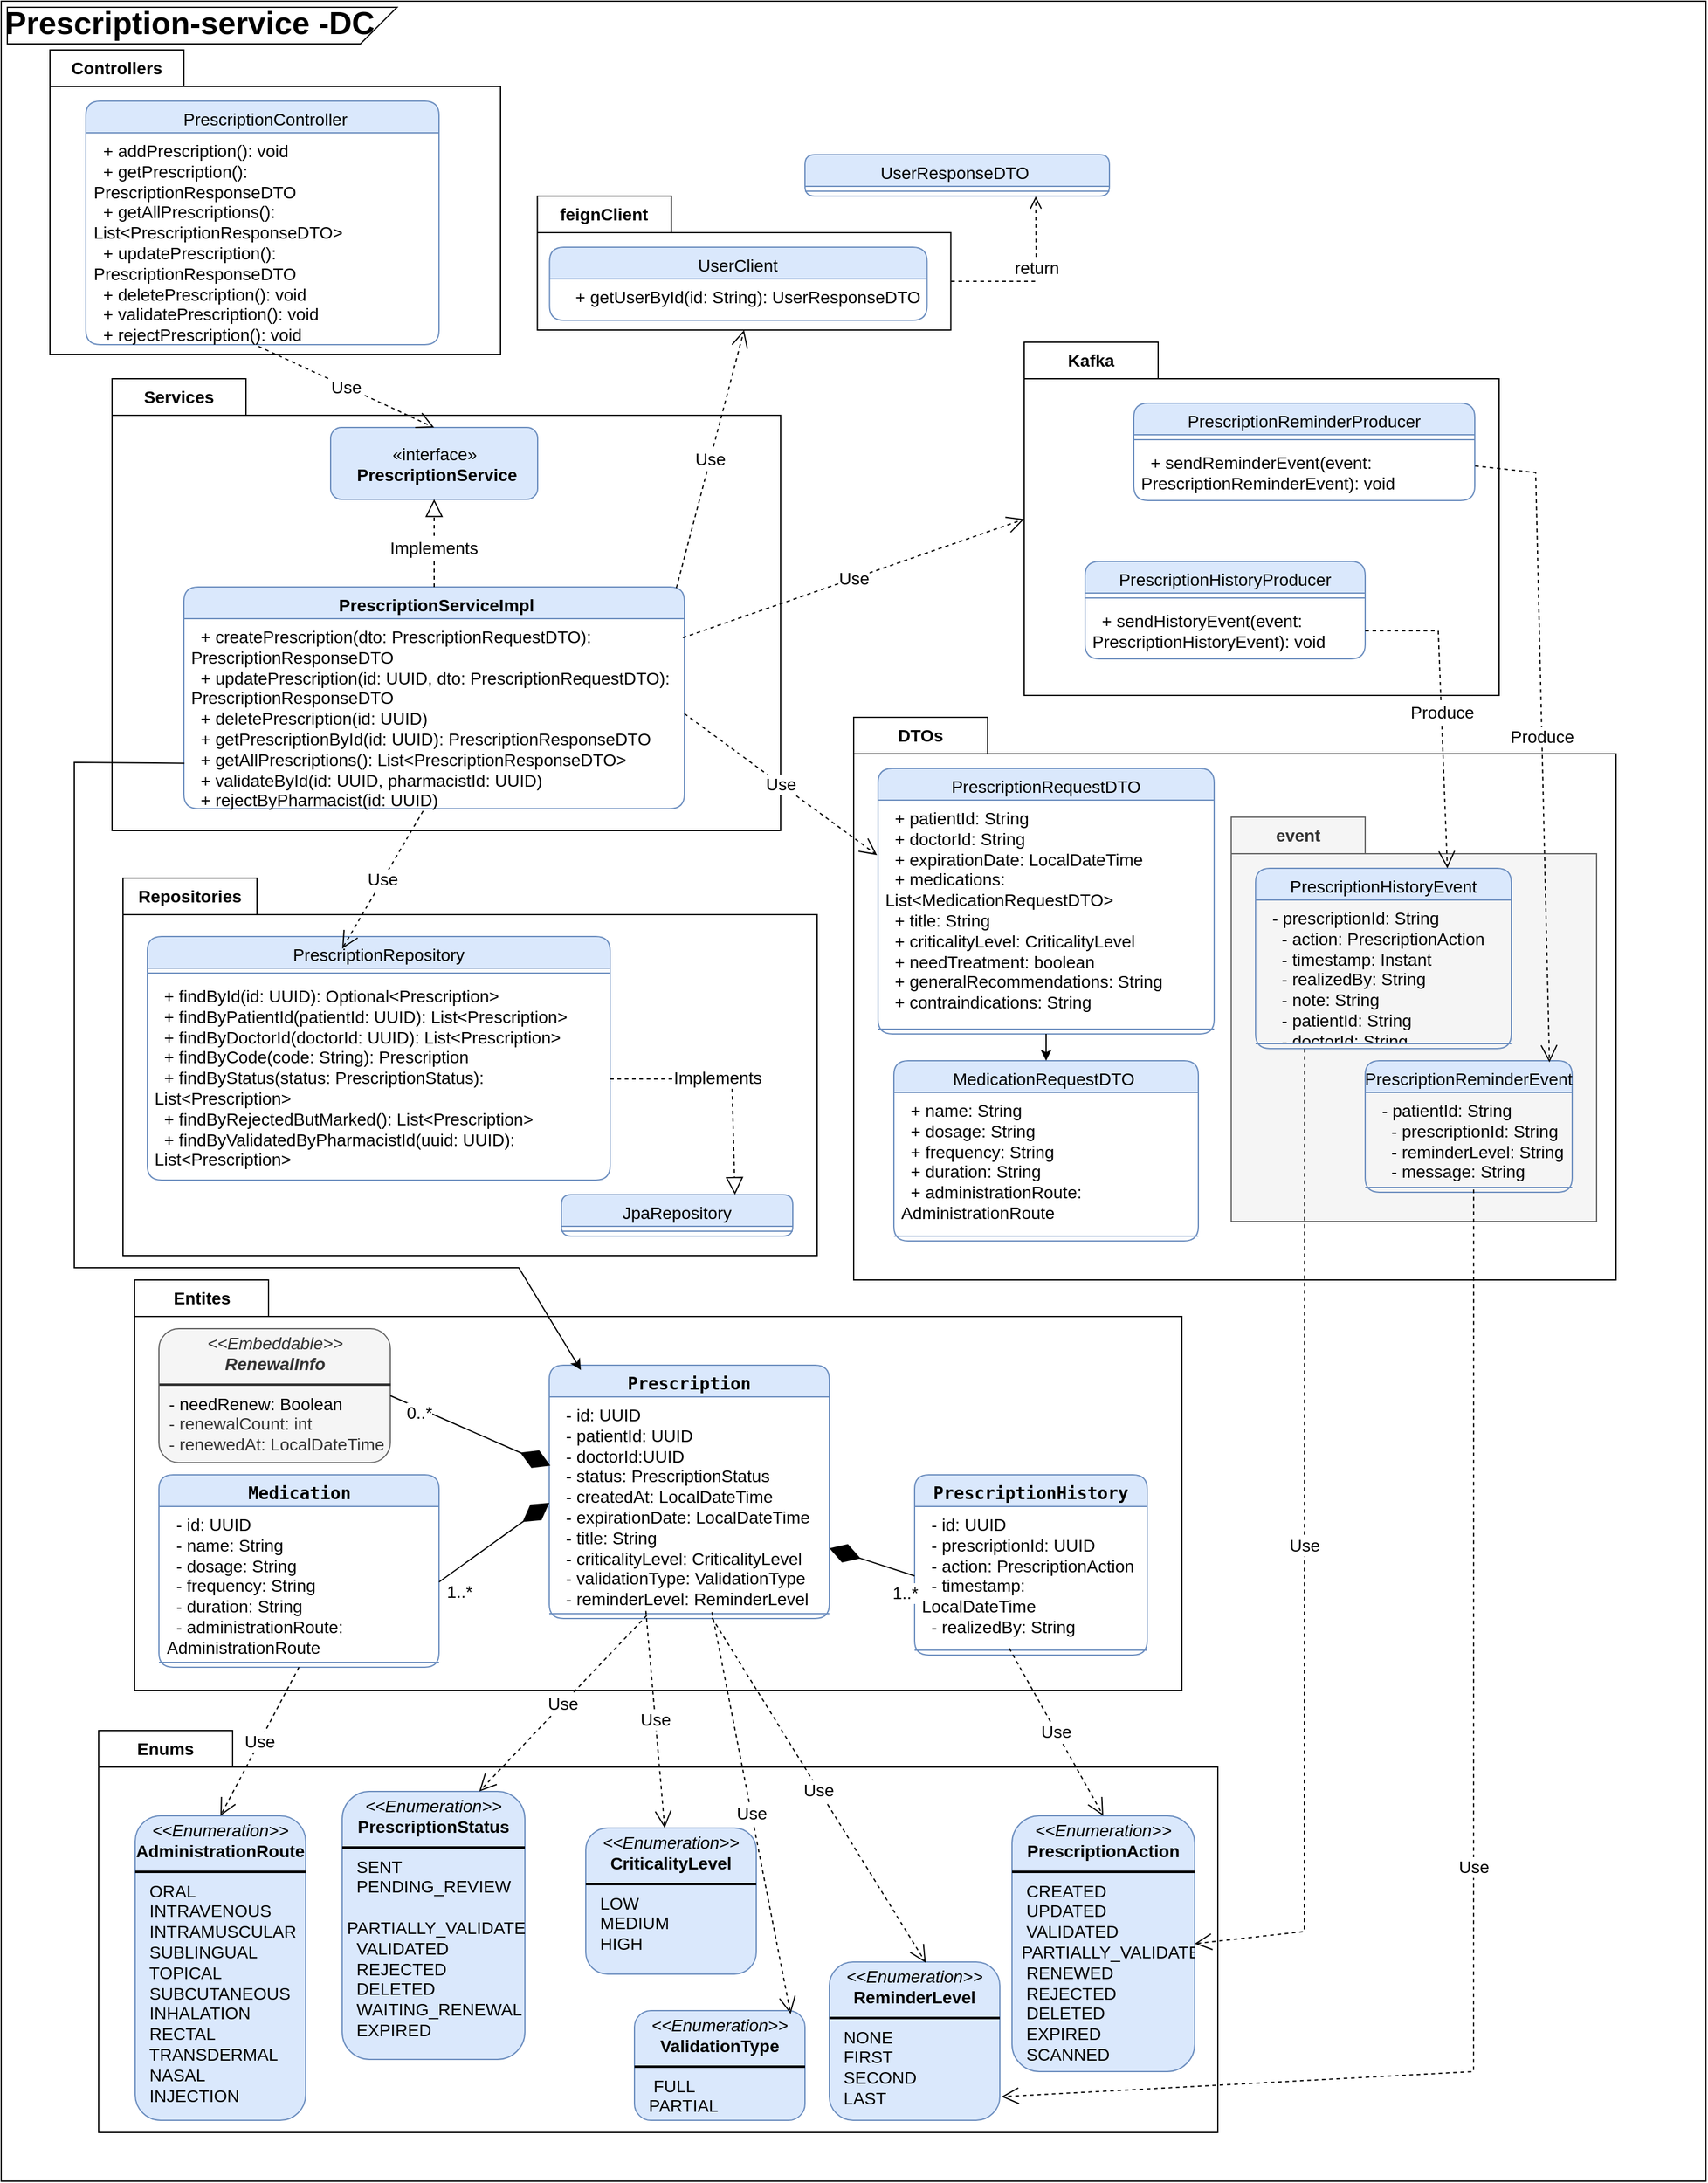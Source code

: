 <mxfile version="28.1.2">
  <diagram id="C5RBs43oDa-KdzZeNtuy" name="Page-1">
    <mxGraphModel dx="3581" dy="1546" grid="1" gridSize="10" guides="1" tooltips="1" connect="1" arrows="1" fold="1" page="1" pageScale="1" pageWidth="583" pageHeight="827" math="0" shadow="0">
      <root>
        <mxCell id="WIyWlLk6GJQsqaUBKTNV-0" />
        <mxCell id="WIyWlLk6GJQsqaUBKTNV-1" parent="WIyWlLk6GJQsqaUBKTNV-0" />
        <mxCell id="e1ZtIlfMLZKQdUnk1_Ro-0" value="" style="html=1;whiteSpace=wrap;fontSize=14;" vertex="1" parent="WIyWlLk6GJQsqaUBKTNV-1">
          <mxGeometry x="1570" y="1300" width="1399.75" height="1790" as="geometry" />
        </mxCell>
        <mxCell id="e1ZtIlfMLZKQdUnk1_Ro-1" value="Entites" style="shape=folder;fontStyle=1;tabWidth=110;tabHeight=30;tabPosition=left;html=1;boundedLbl=1;labelInHeader=1;container=1;collapsible=0;recursiveResize=0;whiteSpace=wrap;fontSize=14;" vertex="1" parent="WIyWlLk6GJQsqaUBKTNV-1">
          <mxGeometry x="1679.5" y="2350" width="860" height="337" as="geometry" />
        </mxCell>
        <mxCell id="e1ZtIlfMLZKQdUnk1_Ro-2" value="&lt;div style=&quot;text-align: left;&quot;&gt;&lt;span style=&quot;background-color: transparent;&quot;&gt;&lt;font face=&quot;monospace&quot;&gt;Prescription&lt;/font&gt;&lt;/span&gt;&lt;/div&gt;" style="swimlane;fontStyle=1;align=center;verticalAlign=top;childLayout=stackLayout;horizontal=1;startSize=26;horizontalStack=0;resizeParent=1;resizeParentMax=0;resizeLast=0;collapsible=1;marginBottom=0;whiteSpace=wrap;html=1;fillColor=#dae8fc;strokeColor=#6c8ebf;rounded=1;fontSize=14;" vertex="1" parent="e1ZtIlfMLZKQdUnk1_Ro-1">
          <mxGeometry x="340.5" y="70" width="230" height="208" as="geometry">
            <mxRectangle x="200" y="60" width="70" height="30" as="alternateBounds" />
          </mxGeometry>
        </mxCell>
        <mxCell id="e1ZtIlfMLZKQdUnk1_Ro-3" value="&lt;div&gt;&amp;nbsp; - id: UUID&lt;/div&gt;&lt;div&gt;&amp;nbsp; - patientId: UUID&lt;/div&gt;&lt;div&gt;&amp;nbsp; - doctorId:UUID&lt;/div&gt;&lt;div&gt;&amp;nbsp; - status: PrescriptionStatus&lt;/div&gt;&lt;div&gt;&amp;nbsp; - createdAt: LocalDateTime&lt;/div&gt;&lt;div&gt;&amp;nbsp; - expirationDate: LocalDateTime&lt;/div&gt;&lt;div&gt;&amp;nbsp; - title: String&lt;/div&gt;&lt;div&gt;&amp;nbsp; - criticalityLevel: CriticalityLevel&lt;/div&gt;&lt;div&gt;&amp;nbsp; - validationType: ValidationType&lt;/div&gt;&lt;div&gt;&amp;nbsp; - reminderLevel: ReminderLevel&lt;/div&gt;&lt;div&gt;&amp;nbsp;&lt;br&gt;&lt;/div&gt;" style="text;strokeColor=none;fillColor=none;align=left;verticalAlign=top;spacingLeft=4;spacingRight=4;overflow=hidden;rotatable=0;points=[[0,0.5],[1,0.5]];portConstraint=eastwest;whiteSpace=wrap;html=1;rounded=1;fontSize=14;" vertex="1" parent="e1ZtIlfMLZKQdUnk1_Ro-2">
          <mxGeometry y="26" width="230" height="174" as="geometry" />
        </mxCell>
        <mxCell id="e1ZtIlfMLZKQdUnk1_Ro-4" value="" style="line;strokeWidth=1;fillColor=none;align=left;verticalAlign=middle;spacingTop=-1;spacingLeft=3;spacingRight=3;rotatable=0;labelPosition=right;points=[];portConstraint=eastwest;strokeColor=inherit;rounded=1;fontSize=14;" vertex="1" parent="e1ZtIlfMLZKQdUnk1_Ro-2">
          <mxGeometry y="200" width="230" height="8" as="geometry" />
        </mxCell>
        <mxCell id="e1ZtIlfMLZKQdUnk1_Ro-5" value="&lt;div style=&quot;text-align: left;&quot;&gt;&lt;span style=&quot;background-color: transparent;&quot;&gt;&lt;font face=&quot;monospace&quot;&gt;Medication&lt;/font&gt;&lt;/span&gt;&lt;/div&gt;" style="swimlane;fontStyle=1;align=center;verticalAlign=top;childLayout=stackLayout;horizontal=1;startSize=26;horizontalStack=0;resizeParent=1;resizeParentMax=0;resizeLast=0;collapsible=1;marginBottom=0;whiteSpace=wrap;html=1;fillColor=#dae8fc;strokeColor=#6c8ebf;rounded=1;fontSize=14;" vertex="1" parent="e1ZtIlfMLZKQdUnk1_Ro-1">
          <mxGeometry x="20" y="160" width="230" height="158" as="geometry">
            <mxRectangle x="200" y="60" width="70" height="30" as="alternateBounds" />
          </mxGeometry>
        </mxCell>
        <mxCell id="e1ZtIlfMLZKQdUnk1_Ro-6" value="&lt;div&gt;&lt;div&gt;&amp;nbsp; - id: UUID&lt;/div&gt;&lt;div&gt;&amp;nbsp; - name: String&lt;/div&gt;&lt;div&gt;&amp;nbsp; - dosage: String&lt;/div&gt;&lt;div&gt;&amp;nbsp; - frequency: String&lt;/div&gt;&lt;div&gt;&amp;nbsp; - duration: String&lt;/div&gt;&lt;div&gt;&amp;nbsp; - administrationRoute: AdministrationRoute&lt;/div&gt;&lt;/div&gt;" style="text;strokeColor=none;fillColor=none;align=left;verticalAlign=top;spacingLeft=4;spacingRight=4;overflow=hidden;rotatable=0;points=[[0,0.5],[1,0.5]];portConstraint=eastwest;whiteSpace=wrap;html=1;rounded=1;fontSize=14;" vertex="1" parent="e1ZtIlfMLZKQdUnk1_Ro-5">
          <mxGeometry y="26" width="230" height="124" as="geometry" />
        </mxCell>
        <mxCell id="e1ZtIlfMLZKQdUnk1_Ro-7" value="" style="line;strokeWidth=1;fillColor=none;align=left;verticalAlign=middle;spacingTop=-1;spacingLeft=3;spacingRight=3;rotatable=0;labelPosition=right;points=[];portConstraint=eastwest;strokeColor=inherit;rounded=1;fontSize=14;" vertex="1" parent="e1ZtIlfMLZKQdUnk1_Ro-5">
          <mxGeometry y="150" width="230" height="8" as="geometry" />
        </mxCell>
        <mxCell id="e1ZtIlfMLZKQdUnk1_Ro-131" value="&lt;p style=&quot;margin:0px;margin-top:4px;text-align:center;&quot;&gt;&lt;i&gt;&amp;lt;&amp;lt;Embeddable&amp;gt;&amp;gt;&lt;/i&gt;&lt;br&gt;&lt;i&gt;&lt;b&gt;RenewalInfo&lt;/b&gt;&lt;/i&gt;&lt;/p&gt;&lt;hr style=&quot;border-style:solid;&quot;&gt;&lt;div&gt;&amp;nbsp;&lt;span style=&quot;background-color: transparent; color: light-dark(rgb(0, 0, 0), rgb(255, 255, 255));&quot;&gt;&amp;nbsp;&lt;/span&gt;&lt;span style=&quot;background-color: transparent; color: light-dark(rgb(0, 0, 0), rgb(255, 255, 255));&quot;&gt;- needRenew: Boolean&lt;/span&gt;&lt;/div&gt;&lt;div&gt;&amp;nbsp; - renewalCount: int&lt;/div&gt;&lt;div&gt;&amp;nbsp; - renewedAt: LocalDateTime&lt;/div&gt;" style="verticalAlign=top;align=left;overflow=fill;html=1;whiteSpace=wrap;rounded=1;fillColor=#f5f5f5;fontColor=#333333;strokeColor=#666666;fontSize=14;" vertex="1" parent="e1ZtIlfMLZKQdUnk1_Ro-1">
          <mxGeometry x="20" y="40" width="190" height="110" as="geometry" />
        </mxCell>
        <mxCell id="e1ZtIlfMLZKQdUnk1_Ro-141" value="" style="endArrow=diamondThin;endFill=1;endSize=24;html=1;rounded=0;entryX=0;entryY=0.5;entryDx=0;entryDy=0;exitX=1;exitY=0.5;exitDx=0;exitDy=0;fontSize=14;" edge="1" parent="e1ZtIlfMLZKQdUnk1_Ro-1" source="e1ZtIlfMLZKQdUnk1_Ro-6" target="e1ZtIlfMLZKQdUnk1_Ro-3">
          <mxGeometry width="160" relative="1" as="geometry">
            <mxPoint x="500" y="95.25" as="sourcePoint" />
            <mxPoint x="660" y="95.25" as="targetPoint" />
          </mxGeometry>
        </mxCell>
        <mxCell id="e1ZtIlfMLZKQdUnk1_Ro-146" value="1..*" style="edgeLabel;html=1;align=center;verticalAlign=middle;resizable=0;points=[];fontSize=14;" vertex="1" connectable="0" parent="e1ZtIlfMLZKQdUnk1_Ro-141">
          <mxGeometry x="-0.658" y="-4" relative="1" as="geometry">
            <mxPoint x="-2" y="16" as="offset" />
          </mxGeometry>
        </mxCell>
        <mxCell id="e1ZtIlfMLZKQdUnk1_Ro-144" value="" style="endArrow=diamondThin;endFill=1;endSize=24;html=1;rounded=0;entryX=0.004;entryY=0.325;entryDx=0;entryDy=0;exitX=1;exitY=0.5;exitDx=0;exitDy=0;entryPerimeter=0;fontSize=14;" edge="1" parent="e1ZtIlfMLZKQdUnk1_Ro-1" source="e1ZtIlfMLZKQdUnk1_Ro-131" target="e1ZtIlfMLZKQdUnk1_Ro-3">
          <mxGeometry width="160" relative="1" as="geometry">
            <mxPoint x="345" y="227" as="sourcePoint" />
            <mxPoint x="260" y="189" as="targetPoint" />
          </mxGeometry>
        </mxCell>
        <mxCell id="e1ZtIlfMLZKQdUnk1_Ro-148" value="0..*" style="edgeLabel;html=1;align=center;verticalAlign=middle;resizable=0;points=[];fontSize=14;" vertex="1" connectable="0" parent="e1ZtIlfMLZKQdUnk1_Ro-144">
          <mxGeometry x="-0.634" y="-3" relative="1" as="geometry">
            <mxPoint as="offset" />
          </mxGeometry>
        </mxCell>
        <mxCell id="e1ZtIlfMLZKQdUnk1_Ro-110" value="&lt;div style=&quot;text-align: left;&quot;&gt;&lt;font face=&quot;monospace&quot;&gt;PrescriptionHistory&lt;/font&gt;&lt;/div&gt;" style="swimlane;fontStyle=1;align=center;verticalAlign=top;childLayout=stackLayout;horizontal=1;startSize=26;horizontalStack=0;resizeParent=1;resizeParentMax=0;resizeLast=0;collapsible=1;marginBottom=0;whiteSpace=wrap;html=1;fillColor=#dae8fc;strokeColor=#6c8ebf;rounded=1;fontSize=14;" vertex="1" parent="e1ZtIlfMLZKQdUnk1_Ro-1">
          <mxGeometry x="640.5" y="160" width="191" height="148" as="geometry">
            <mxRectangle x="200" y="60" width="70" height="30" as="alternateBounds" />
          </mxGeometry>
        </mxCell>
        <mxCell id="e1ZtIlfMLZKQdUnk1_Ro-111" value="&lt;div&gt;&amp;nbsp; - id: UUID&lt;/div&gt;&lt;div&gt;&amp;nbsp; - prescriptionId: UUID&lt;/div&gt;&lt;div&gt;&amp;nbsp; - action: PrescriptionAction&lt;/div&gt;&lt;div&gt;&amp;nbsp; - timestamp: LocalDateTime&lt;/div&gt;&lt;div&gt;&amp;nbsp; - realizedBy: String&lt;/div&gt;" style="text;strokeColor=none;fillColor=none;align=left;verticalAlign=top;spacingLeft=4;spacingRight=4;overflow=hidden;rotatable=0;points=[[0,0.5],[1,0.5]];portConstraint=eastwest;whiteSpace=wrap;html=1;rounded=1;fontSize=14;" vertex="1" parent="e1ZtIlfMLZKQdUnk1_Ro-110">
          <mxGeometry y="26" width="191" height="114" as="geometry" />
        </mxCell>
        <mxCell id="e1ZtIlfMLZKQdUnk1_Ro-112" value="" style="line;strokeWidth=1;fillColor=none;align=left;verticalAlign=middle;spacingTop=-1;spacingLeft=3;spacingRight=3;rotatable=0;labelPosition=right;points=[];portConstraint=eastwest;strokeColor=inherit;rounded=1;fontSize=14;" vertex="1" parent="e1ZtIlfMLZKQdUnk1_Ro-110">
          <mxGeometry y="140" width="191" height="8" as="geometry" />
        </mxCell>
        <mxCell id="e1ZtIlfMLZKQdUnk1_Ro-143" value="" style="endArrow=diamondThin;endFill=1;endSize=24;html=1;rounded=0;exitX=0;exitY=0.5;exitDx=0;exitDy=0;fontSize=14;" edge="1" parent="e1ZtIlfMLZKQdUnk1_Ro-1" source="e1ZtIlfMLZKQdUnk1_Ro-111" target="e1ZtIlfMLZKQdUnk1_Ro-3">
          <mxGeometry width="160" relative="1" as="geometry">
            <mxPoint x="645" y="227" as="sourcePoint" />
            <mxPoint x="560" y="189" as="targetPoint" />
          </mxGeometry>
        </mxCell>
        <mxCell id="e1ZtIlfMLZKQdUnk1_Ro-147" value="1..*" style="edgeLabel;html=1;align=center;verticalAlign=middle;resizable=0;points=[];fontSize=14;" vertex="1" connectable="0" parent="e1ZtIlfMLZKQdUnk1_Ro-143">
          <mxGeometry x="-0.757" relative="1" as="geometry">
            <mxPoint y="17" as="offset" />
          </mxGeometry>
        </mxCell>
        <mxCell id="e1ZtIlfMLZKQdUnk1_Ro-29" value="Enums" style="shape=folder;fontStyle=1;tabWidth=110;tabHeight=30;tabPosition=left;html=1;boundedLbl=1;labelInHeader=1;container=1;collapsible=0;recursiveResize=0;whiteSpace=wrap;fontSize=14;" vertex="1" parent="WIyWlLk6GJQsqaUBKTNV-1">
          <mxGeometry x="1650" y="2720" width="919" height="330" as="geometry" />
        </mxCell>
        <mxCell id="e1ZtIlfMLZKQdUnk1_Ro-114" value="&lt;p style=&quot;margin:0px;margin-top:4px;text-align:center;&quot;&gt;&lt;i&gt;&amp;lt;&amp;lt;Enumeration&amp;gt;&amp;gt;&lt;/i&gt;&lt;br&gt;&lt;b&gt;ReminderLevel&lt;/b&gt;&lt;/p&gt;&lt;hr style=&quot;border-style:solid;&quot;&gt;&lt;p style=&quot;margin:0px;margin-left:4px;&quot;&gt;&amp;nbsp; NONE&lt;/p&gt;&lt;p style=&quot;margin:0px;margin-left:4px;&quot;&gt;&amp;nbsp; FIRST&lt;/p&gt;&lt;p style=&quot;margin:0px;margin-left:4px;&quot;&gt;&amp;nbsp; SECOND&lt;/p&gt;&lt;p style=&quot;margin:0px;margin-left:4px;&quot;&gt;&amp;nbsp; LAST&lt;/p&gt;" style="verticalAlign=top;align=left;overflow=fill;html=1;whiteSpace=wrap;fillColor=#dae8fc;strokeColor=#6c8ebf;rounded=1;fontSize=14;" vertex="1" parent="e1ZtIlfMLZKQdUnk1_Ro-29">
          <mxGeometry x="600" y="190" width="140" height="130" as="geometry" />
        </mxCell>
        <mxCell id="e1ZtIlfMLZKQdUnk1_Ro-116" value="&lt;p style=&quot;margin:0px;margin-top:4px;text-align:center;&quot;&gt;&lt;i&gt;&amp;lt;&amp;lt;Enumeration&amp;gt;&amp;gt;&lt;/i&gt;&lt;br&gt;&lt;b&gt;CriticalityLevel&lt;/b&gt;&lt;/p&gt;&lt;hr style=&quot;border-style:solid;&quot;&gt;&lt;p style=&quot;margin:0px;margin-left:4px;&quot;&gt;&amp;nbsp;&lt;span style=&quot;background-color: transparent;&quot;&gt;&amp;nbsp;&lt;/span&gt;&lt;span style=&quot;background-color: transparent;&quot;&gt;LOW&lt;/span&gt;&lt;span style=&quot;background-color: transparent;&quot;&gt;&lt;br&gt;&lt;/span&gt;&lt;/p&gt;&lt;p style=&quot;margin:0px;margin-left:4px;&quot;&gt;&amp;nbsp; MEDIUM&lt;/p&gt;&lt;p style=&quot;margin:0px;margin-left:4px;&quot;&gt;&amp;nbsp; HIGH&lt;/p&gt;" style="verticalAlign=top;align=left;overflow=fill;html=1;whiteSpace=wrap;fillColor=#dae8fc;strokeColor=#6c8ebf;rounded=1;fontSize=14;" vertex="1" parent="e1ZtIlfMLZKQdUnk1_Ro-29">
          <mxGeometry x="400" y="80" width="140" height="120" as="geometry" />
        </mxCell>
        <mxCell id="e1ZtIlfMLZKQdUnk1_Ro-115" value="&lt;p style=&quot;margin:0px;margin-top:4px;text-align:center;&quot;&gt;&lt;i&gt;&amp;lt;&amp;lt;Enumeration&amp;gt;&amp;gt;&lt;/i&gt;&lt;br&gt;&lt;b&gt;ValidationType&lt;/b&gt;&lt;/p&gt;&lt;hr style=&quot;border-style:solid;&quot;&gt;&lt;p style=&quot;margin:0px;margin-left:4px;&quot;&gt;&amp;nbsp;&lt;span style=&quot;background-color: transparent;&quot;&gt;&amp;nbsp; FULL&lt;/span&gt;&lt;br&gt;&lt;/p&gt;&lt;p style=&quot;margin:0px;margin-left:4px;&quot;&gt;&amp;nbsp; PARTIAL&lt;/p&gt;" style="verticalAlign=top;align=left;overflow=fill;html=1;whiteSpace=wrap;fillColor=#dae8fc;strokeColor=#6c8ebf;rounded=1;fontSize=14;" vertex="1" parent="e1ZtIlfMLZKQdUnk1_Ro-29">
          <mxGeometry x="440" y="230" width="140" height="90" as="geometry" />
        </mxCell>
        <mxCell id="e1ZtIlfMLZKQdUnk1_Ro-117" value="&lt;p style=&quot;margin:0px;margin-top:4px;text-align:center;&quot;&gt;&lt;i&gt;&amp;lt;&amp;lt;Enumeration&amp;gt;&amp;gt;&lt;/i&gt;&lt;br&gt;&lt;b&gt;PrescriptionStatus&lt;/b&gt;&lt;/p&gt;&lt;hr style=&quot;border-style:solid;&quot;&gt;&lt;p style=&quot;margin:0px;margin-left:4px;&quot;&gt;&amp;nbsp; SENT&lt;/p&gt;&lt;p style=&quot;margin:0px;margin-left:4px;&quot;&gt;&amp;nbsp; PENDING_REVIEW&lt;/p&gt;&lt;p style=&quot;margin:0px;margin-left:4px;&quot;&gt;&amp;nbsp; PARTIALLY_VALIDATED&lt;/p&gt;&lt;p style=&quot;margin:0px;margin-left:4px;&quot;&gt;&amp;nbsp; VALIDATED&lt;/p&gt;&lt;p style=&quot;margin:0px;margin-left:4px;&quot;&gt;&amp;nbsp; REJECTED&lt;/p&gt;&lt;p style=&quot;margin:0px;margin-left:4px;&quot;&gt;&amp;nbsp; DELETED&lt;/p&gt;&lt;p style=&quot;margin:0px;margin-left:4px;&quot;&gt;&amp;nbsp; WAITING_RENEWAL&lt;/p&gt;&lt;p style=&quot;margin:0px;margin-left:4px;&quot;&gt;&amp;nbsp; EXPIRED&lt;/p&gt;" style="verticalAlign=top;align=left;overflow=fill;html=1;whiteSpace=wrap;fillColor=#dae8fc;strokeColor=#6c8ebf;rounded=1;fontSize=14;" vertex="1" parent="e1ZtIlfMLZKQdUnk1_Ro-29">
          <mxGeometry x="200" y="50" width="150" height="220" as="geometry" />
        </mxCell>
        <mxCell id="e1ZtIlfMLZKQdUnk1_Ro-30" value="&lt;p style=&quot;margin:0px;margin-top:4px;text-align:center;&quot;&gt;&lt;i&gt;&amp;lt;&amp;lt;Enumeration&amp;gt;&amp;gt;&lt;/i&gt;&lt;br&gt;&lt;b&gt;AdministrationRoute&lt;/b&gt;&lt;/p&gt;&lt;hr style=&quot;border-style:solid;&quot;&gt;&lt;p style=&quot;margin:0px;margin-left:4px;&quot;&gt;&amp;nbsp; ORAL&lt;/p&gt;&lt;p style=&quot;margin:0px;margin-left:4px;&quot;&gt;&amp;nbsp; INTRAVENOUS&lt;/p&gt;&lt;p style=&quot;margin:0px;margin-left:4px;&quot;&gt;&amp;nbsp; INTRAMUSCULAR&lt;/p&gt;&lt;p style=&quot;margin:0px;margin-left:4px;&quot;&gt;&amp;nbsp; SUBLINGUAL&lt;/p&gt;&lt;p style=&quot;margin:0px;margin-left:4px;&quot;&gt;&amp;nbsp; TOPICAL&lt;/p&gt;&lt;p style=&quot;margin:0px;margin-left:4px;&quot;&gt;&amp;nbsp; SUBCUTANEOUS&lt;/p&gt;&lt;p style=&quot;margin:0px;margin-left:4px;&quot;&gt;&amp;nbsp; INHALATION&lt;/p&gt;&lt;p style=&quot;margin:0px;margin-left:4px;&quot;&gt;&amp;nbsp; RECTAL&lt;/p&gt;&lt;p style=&quot;margin:0px;margin-left:4px;&quot;&gt;&amp;nbsp; TRANSDERMAL&lt;/p&gt;&lt;p style=&quot;margin:0px;margin-left:4px;&quot;&gt;&amp;nbsp; NASAL&lt;/p&gt;&lt;p style=&quot;margin:0px;margin-left:4px;&quot;&gt;&amp;nbsp; INJECTION&lt;/p&gt;" style="verticalAlign=top;align=left;overflow=fill;html=1;whiteSpace=wrap;fillColor=#dae8fc;strokeColor=#6c8ebf;rounded=1;fontSize=14;" vertex="1" parent="e1ZtIlfMLZKQdUnk1_Ro-29">
          <mxGeometry x="30" y="70" width="140" height="250" as="geometry" />
        </mxCell>
        <mxCell id="e1ZtIlfMLZKQdUnk1_Ro-113" value="&lt;p style=&quot;margin:0px;margin-top:4px;text-align:center;&quot;&gt;&lt;i&gt;&amp;lt;&amp;lt;Enumeration&amp;gt;&amp;gt;&lt;/i&gt;&lt;br&gt;&lt;b&gt;PrescriptionAction&lt;/b&gt;&lt;/p&gt;&lt;hr style=&quot;border-style:solid;&quot;&gt;&lt;p style=&quot;margin:0px;margin-left:4px;&quot;&gt;&amp;nbsp; CREATED&lt;/p&gt;&lt;p style=&quot;margin:0px;margin-left:4px;&quot;&gt;&amp;nbsp; UPDATED&lt;/p&gt;&lt;p style=&quot;margin:0px;margin-left:4px;&quot;&gt;&amp;nbsp; VALIDATED&lt;/p&gt;&lt;p style=&quot;margin:0px;margin-left:4px;&quot;&gt;&amp;nbsp;PARTIALLY_VALIDATED&lt;/p&gt;&lt;p style=&quot;margin:0px;margin-left:4px;&quot;&gt;&amp;nbsp; RENEWED&lt;/p&gt;&lt;p style=&quot;margin:0px;margin-left:4px;&quot;&gt;&amp;nbsp; REJECTED&lt;/p&gt;&lt;p style=&quot;margin:0px;margin-left:4px;&quot;&gt;&amp;nbsp; DELETED&lt;/p&gt;&lt;p style=&quot;margin:0px;margin-left:4px;&quot;&gt;&amp;nbsp; EXPIRED&lt;/p&gt;&lt;p style=&quot;margin:0px;margin-left:4px;&quot;&gt;&amp;nbsp; SCANNED&lt;/p&gt;" style="verticalAlign=top;align=left;overflow=fill;html=1;whiteSpace=wrap;fillColor=#dae8fc;strokeColor=#6c8ebf;rounded=1;fontSize=14;" vertex="1" parent="e1ZtIlfMLZKQdUnk1_Ro-29">
          <mxGeometry x="750" y="70" width="150" height="210" as="geometry" />
        </mxCell>
        <mxCell id="e1ZtIlfMLZKQdUnk1_Ro-31" value="DTOs" style="shape=folder;fontStyle=1;tabWidth=110;tabHeight=30;tabPosition=left;html=1;boundedLbl=1;labelInHeader=1;container=1;collapsible=0;recursiveResize=0;whiteSpace=wrap;fontSize=14;" vertex="1" parent="WIyWlLk6GJQsqaUBKTNV-1">
          <mxGeometry x="2270" y="1888" width="626" height="462" as="geometry" />
        </mxCell>
        <mxCell id="e1ZtIlfMLZKQdUnk1_Ro-35" value="&lt;div style=&quot;text-align: left;&quot;&gt;&lt;span style=&quot;background-color: transparent; font-weight: 400;&quot;&gt;PrescriptionRequestDTO&lt;/span&gt;&lt;/div&gt;" style="swimlane;fontStyle=1;align=center;verticalAlign=top;childLayout=stackLayout;horizontal=1;startSize=26;horizontalStack=0;resizeParent=1;resizeParentMax=0;resizeLast=0;collapsible=1;marginBottom=0;whiteSpace=wrap;html=1;fillColor=#dae8fc;strokeColor=#6c8ebf;rounded=1;fontSize=14;" vertex="1" parent="e1ZtIlfMLZKQdUnk1_Ro-31">
          <mxGeometry x="20" y="42" width="276" height="218" as="geometry">
            <mxRectangle x="200" y="60" width="70" height="30" as="alternateBounds" />
          </mxGeometry>
        </mxCell>
        <mxCell id="e1ZtIlfMLZKQdUnk1_Ro-36" value="&lt;div&gt;&amp;nbsp; + patientId: String&lt;/div&gt;&lt;div&gt;&amp;nbsp; + doctorId: String&lt;/div&gt;&lt;div&gt;&amp;nbsp; + expirationDate: LocalDateTime&lt;/div&gt;&lt;div&gt;&amp;nbsp; + medications: List&amp;lt;MedicationRequestDTO&amp;gt;&lt;/div&gt;&lt;div&gt;&amp;nbsp; + title: String&lt;/div&gt;&lt;div&gt;&amp;nbsp; + criticalityLevel: CriticalityLevel&lt;/div&gt;&lt;div&gt;&amp;nbsp; + needTreatment: boolean&lt;/div&gt;&lt;div&gt;&amp;nbsp; + generalRecommendations: String&lt;/div&gt;&lt;div&gt;&amp;nbsp; + contraindications: String&lt;/div&gt;" style="text;strokeColor=none;fillColor=none;align=left;verticalAlign=top;spacingLeft=4;spacingRight=4;overflow=hidden;rotatable=0;points=[[0,0.5],[1,0.5]];portConstraint=eastwest;whiteSpace=wrap;html=1;rounded=1;fontSize=14;" vertex="1" parent="e1ZtIlfMLZKQdUnk1_Ro-35">
          <mxGeometry y="26" width="276" height="184" as="geometry" />
        </mxCell>
        <mxCell id="e1ZtIlfMLZKQdUnk1_Ro-37" value="" style="line;strokeWidth=1;fillColor=none;align=left;verticalAlign=middle;spacingTop=-1;spacingLeft=3;spacingRight=3;rotatable=0;labelPosition=right;points=[];portConstraint=eastwest;strokeColor=inherit;rounded=1;fontSize=14;" vertex="1" parent="e1ZtIlfMLZKQdUnk1_Ro-35">
          <mxGeometry y="210" width="276" height="8" as="geometry" />
        </mxCell>
        <mxCell id="e1ZtIlfMLZKQdUnk1_Ro-38" value="&lt;div style=&quot;text-align: left;&quot;&gt;&lt;span style=&quot;font-weight: 400;&quot;&gt;MedicationRequestDTO&amp;nbsp;&lt;/span&gt;&lt;/div&gt;" style="swimlane;fontStyle=1;align=center;verticalAlign=top;childLayout=stackLayout;horizontal=1;startSize=26;horizontalStack=0;resizeParent=1;resizeParentMax=0;resizeLast=0;collapsible=1;marginBottom=0;whiteSpace=wrap;html=1;fillColor=#dae8fc;strokeColor=#6c8ebf;rounded=1;fontSize=14;" vertex="1" parent="e1ZtIlfMLZKQdUnk1_Ro-31">
          <mxGeometry x="33" y="282" width="250" height="148" as="geometry">
            <mxRectangle x="200" y="60" width="70" height="30" as="alternateBounds" />
          </mxGeometry>
        </mxCell>
        <mxCell id="e1ZtIlfMLZKQdUnk1_Ro-39" value="&lt;div&gt;&amp;nbsp; + name: String&lt;/div&gt;&lt;div&gt;&amp;nbsp; + dosage: String&lt;/div&gt;&lt;div&gt;&amp;nbsp; + frequency: String&lt;/div&gt;&lt;div&gt;&amp;nbsp; + duration: String&lt;/div&gt;&lt;div&gt;&amp;nbsp; + administrationRoute: AdministrationRoute&lt;/div&gt;" style="text;strokeColor=none;fillColor=none;align=left;verticalAlign=top;spacingLeft=4;spacingRight=4;overflow=hidden;rotatable=0;points=[[0,0.5],[1,0.5]];portConstraint=eastwest;whiteSpace=wrap;html=1;rounded=1;fontSize=14;" vertex="1" parent="e1ZtIlfMLZKQdUnk1_Ro-38">
          <mxGeometry y="26" width="250" height="114" as="geometry" />
        </mxCell>
        <mxCell id="e1ZtIlfMLZKQdUnk1_Ro-40" value="" style="line;strokeWidth=1;fillColor=none;align=left;verticalAlign=middle;spacingTop=-1;spacingLeft=3;spacingRight=3;rotatable=0;labelPosition=right;points=[];portConstraint=eastwest;strokeColor=inherit;rounded=1;fontSize=14;" vertex="1" parent="e1ZtIlfMLZKQdUnk1_Ro-38">
          <mxGeometry y="140" width="250" height="8" as="geometry" />
        </mxCell>
        <mxCell id="e1ZtIlfMLZKQdUnk1_Ro-41" value="" style="endArrow=classic;html=1;rounded=0;exitX=0.5;exitY=1;exitDx=0;exitDy=0;entryX=0.5;entryY=0;entryDx=0;entryDy=0;fontSize=14;" edge="1" parent="e1ZtIlfMLZKQdUnk1_Ro-31" source="e1ZtIlfMLZKQdUnk1_Ro-35" target="e1ZtIlfMLZKQdUnk1_Ro-38">
          <mxGeometry width="50" height="50" relative="1" as="geometry">
            <mxPoint x="-510" y="330" as="sourcePoint" />
            <mxPoint x="-456" y="510" as="targetPoint" />
          </mxGeometry>
        </mxCell>
        <mxCell id="e1ZtIlfMLZKQdUnk1_Ro-176" value="event" style="shape=folder;fontStyle=1;tabWidth=110;tabHeight=30;tabPosition=left;html=1;boundedLbl=1;labelInHeader=1;container=1;collapsible=0;recursiveResize=0;whiteSpace=wrap;fillColor=#f5f5f5;fontColor=#333333;strokeColor=#666666;fontSize=14;" vertex="1" parent="e1ZtIlfMLZKQdUnk1_Ro-31">
          <mxGeometry x="310" y="82" width="300" height="332" as="geometry" />
        </mxCell>
        <mxCell id="e1ZtIlfMLZKQdUnk1_Ro-177" value="&lt;div style=&quot;text-align: left;&quot;&gt;&lt;span style=&quot;font-weight: 400;&quot;&gt;PrescriptionHistoryEvent&lt;/span&gt;&lt;/div&gt;" style="swimlane;fontStyle=1;align=center;verticalAlign=top;childLayout=stackLayout;horizontal=1;startSize=26;horizontalStack=0;resizeParent=1;resizeParentMax=0;resizeLast=0;collapsible=1;marginBottom=0;whiteSpace=wrap;html=1;fillColor=#dae8fc;strokeColor=#6c8ebf;rounded=1;fontSize=14;" vertex="1" parent="e1ZtIlfMLZKQdUnk1_Ro-176">
          <mxGeometry x="20" y="42" width="210" height="148" as="geometry">
            <mxRectangle x="200" y="60" width="70" height="30" as="alternateBounds" />
          </mxGeometry>
        </mxCell>
        <mxCell id="e1ZtIlfMLZKQdUnk1_Ro-178" value="&lt;div&gt;&amp;nbsp; - prescriptionId: String&lt;/div&gt;&lt;div&gt;&amp;nbsp; &amp;nbsp; - action: PrescriptionAction&lt;/div&gt;&lt;div&gt;&amp;nbsp; &amp;nbsp; - timestamp: Instant&lt;/div&gt;&lt;div&gt;&amp;nbsp; &amp;nbsp; - realizedBy: String&lt;/div&gt;&lt;div&gt;&amp;nbsp; &amp;nbsp; - note: String&lt;/div&gt;&lt;div&gt;&amp;nbsp; &amp;nbsp; - patientId: String&lt;/div&gt;&lt;div&gt;&amp;nbsp; &amp;nbsp; - doctorId: String&lt;/div&gt;" style="text;strokeColor=none;fillColor=none;align=left;verticalAlign=top;spacingLeft=4;spacingRight=4;overflow=hidden;rotatable=0;points=[[0,0.5],[1,0.5]];portConstraint=eastwest;whiteSpace=wrap;html=1;rounded=1;fontSize=14;" vertex="1" parent="e1ZtIlfMLZKQdUnk1_Ro-177">
          <mxGeometry y="26" width="210" height="114" as="geometry" />
        </mxCell>
        <mxCell id="e1ZtIlfMLZKQdUnk1_Ro-179" value="" style="line;strokeWidth=1;fillColor=none;align=left;verticalAlign=middle;spacingTop=-1;spacingLeft=3;spacingRight=3;rotatable=0;labelPosition=right;points=[];portConstraint=eastwest;strokeColor=inherit;rounded=1;fontSize=14;" vertex="1" parent="e1ZtIlfMLZKQdUnk1_Ro-177">
          <mxGeometry y="140" width="210" height="8" as="geometry" />
        </mxCell>
        <mxCell id="e1ZtIlfMLZKQdUnk1_Ro-180" value="&lt;div style=&quot;text-align: left;&quot;&gt;&lt;span style=&quot;font-weight: 400;&quot;&gt;PrescriptionReminderEvent&lt;/span&gt;&lt;/div&gt;" style="swimlane;fontStyle=1;align=center;verticalAlign=top;childLayout=stackLayout;horizontal=1;startSize=26;horizontalStack=0;resizeParent=1;resizeParentMax=0;resizeLast=0;collapsible=1;marginBottom=0;whiteSpace=wrap;html=1;fillColor=#dae8fc;strokeColor=#6c8ebf;rounded=1;fontSize=14;" vertex="1" parent="e1ZtIlfMLZKQdUnk1_Ro-176">
          <mxGeometry x="110" y="200" width="170" height="108" as="geometry">
            <mxRectangle x="200" y="60" width="70" height="30" as="alternateBounds" />
          </mxGeometry>
        </mxCell>
        <mxCell id="e1ZtIlfMLZKQdUnk1_Ro-181" value="&lt;div&gt;&amp;nbsp; - patientId: String&lt;/div&gt;&lt;div&gt;&amp;nbsp; &amp;nbsp; - prescriptionId: String&lt;/div&gt;&lt;div&gt;&amp;nbsp; &amp;nbsp; - reminderLevel: String&lt;/div&gt;&lt;div&gt;&amp;nbsp; &amp;nbsp; - message: String&lt;/div&gt;" style="text;strokeColor=none;fillColor=none;align=left;verticalAlign=top;spacingLeft=4;spacingRight=4;overflow=hidden;rotatable=0;points=[[0,0.5],[1,0.5]];portConstraint=eastwest;whiteSpace=wrap;html=1;rounded=1;fontSize=14;" vertex="1" parent="e1ZtIlfMLZKQdUnk1_Ro-180">
          <mxGeometry y="26" width="170" height="74" as="geometry" />
        </mxCell>
        <mxCell id="e1ZtIlfMLZKQdUnk1_Ro-182" value="" style="line;strokeWidth=1;fillColor=none;align=left;verticalAlign=middle;spacingTop=-1;spacingLeft=3;spacingRight=3;rotatable=0;labelPosition=right;points=[];portConstraint=eastwest;strokeColor=inherit;rounded=1;fontSize=14;" vertex="1" parent="e1ZtIlfMLZKQdUnk1_Ro-180">
          <mxGeometry y="100" width="170" height="8" as="geometry" />
        </mxCell>
        <mxCell id="e1ZtIlfMLZKQdUnk1_Ro-45" value="Services" style="shape=folder;fontStyle=1;tabWidth=110;tabHeight=30;tabPosition=left;html=1;boundedLbl=1;labelInHeader=1;container=1;collapsible=0;recursiveResize=0;whiteSpace=wrap;fontSize=14;" vertex="1" parent="WIyWlLk6GJQsqaUBKTNV-1">
          <mxGeometry x="1661" y="1610" width="549" height="371" as="geometry" />
        </mxCell>
        <mxCell id="e1ZtIlfMLZKQdUnk1_Ro-49" value="&lt;div style=&quot;text-align: left;&quot;&gt;&lt;b&gt;&amp;nbsp;PrescriptionServiceImpl&lt;/b&gt;&lt;/div&gt;" style="swimlane;fontStyle=1;align=center;verticalAlign=top;childLayout=stackLayout;horizontal=1;startSize=26;horizontalStack=0;resizeParent=1;resizeParentMax=0;resizeLast=0;collapsible=1;marginBottom=0;whiteSpace=wrap;html=1;rounded=1;fillColor=#dae8fc;strokeColor=#6c8ebf;fontSize=14;" vertex="1" parent="e1ZtIlfMLZKQdUnk1_Ro-45">
          <mxGeometry x="59" y="171" width="411" height="182" as="geometry" />
        </mxCell>
        <mxCell id="e1ZtIlfMLZKQdUnk1_Ro-51" value="&lt;div&gt;&amp;nbsp; + createPrescription(dto: PrescriptionRequestDTO): PrescriptionResponseDTO&lt;/div&gt;&lt;div&gt;&amp;nbsp; + updatePrescription(id: UUID, dto: PrescriptionRequestDTO): PrescriptionResponseDTO&lt;/div&gt;&lt;div&gt;&amp;nbsp; + deletePrescription(id: UUID)&lt;/div&gt;&lt;div&gt;&amp;nbsp; + getPrescriptionById(id: UUID): PrescriptionResponseDTO&lt;/div&gt;&lt;div&gt;&amp;nbsp; + getAllPrescriptions(): List&amp;lt;PrescriptionResponseDTO&amp;gt;&lt;/div&gt;&lt;div&gt;&amp;nbsp; + validateById(id: UUID, pharmacistId: UUID)&lt;/div&gt;&lt;div&gt;&amp;nbsp; + rejectByPharmacist(id: UUID)&lt;/div&gt;" style="text;strokeColor=none;fillColor=none;align=left;verticalAlign=top;spacingLeft=4;spacingRight=4;overflow=hidden;rotatable=0;points=[[0,0.5],[1,0.5]];portConstraint=eastwest;whiteSpace=wrap;html=1;rounded=1;fontSize=14;" vertex="1" parent="e1ZtIlfMLZKQdUnk1_Ro-49">
          <mxGeometry y="26" width="411" height="156" as="geometry" />
        </mxCell>
        <mxCell id="e1ZtIlfMLZKQdUnk1_Ro-46" value="«interface»&lt;br&gt;&lt;div style=&quot;text-align: left;&quot;&gt;&lt;span style=&quot;background-color: transparent;&quot;&gt;&lt;b&gt;&amp;nbsp;PrescriptionService&lt;/b&gt;&lt;/span&gt;&lt;/div&gt;" style="html=1;whiteSpace=wrap;fillColor=#dae8fc;strokeColor=#6c8ebf;rounded=1;fontSize=14;" vertex="1" parent="e1ZtIlfMLZKQdUnk1_Ro-45">
          <mxGeometry x="179.5" y="40" width="170" height="59" as="geometry" />
        </mxCell>
        <mxCell id="e1ZtIlfMLZKQdUnk1_Ro-58" value="" style="endArrow=block;dashed=1;endFill=0;endSize=12;html=1;rounded=0;exitX=0.5;exitY=0;exitDx=0;exitDy=0;entryX=0.5;entryY=1;entryDx=0;entryDy=0;fontSize=14;" edge="1" parent="e1ZtIlfMLZKQdUnk1_Ro-45" source="e1ZtIlfMLZKQdUnk1_Ro-49" target="e1ZtIlfMLZKQdUnk1_Ro-46">
          <mxGeometry width="160" relative="1" as="geometry">
            <mxPoint x="264.5" y="150" as="sourcePoint" />
            <mxPoint x="117.5" y="70" as="targetPoint" />
          </mxGeometry>
        </mxCell>
        <mxCell id="e1ZtIlfMLZKQdUnk1_Ro-59" value="Implements" style="edgeLabel;html=1;align=center;verticalAlign=middle;resizable=0;points=[];fontSize=14;" vertex="1" connectable="0" parent="e1ZtIlfMLZKQdUnk1_Ro-58">
          <mxGeometry x="-0.1" y="1" relative="1" as="geometry">
            <mxPoint as="offset" />
          </mxGeometry>
        </mxCell>
        <mxCell id="e1ZtIlfMLZKQdUnk1_Ro-64" value="Controllers" style="shape=folder;fontStyle=1;tabWidth=110;tabHeight=30;tabPosition=left;html=1;boundedLbl=1;labelInHeader=1;container=1;collapsible=0;recursiveResize=0;whiteSpace=wrap;fontSize=14;" vertex="1" parent="WIyWlLk6GJQsqaUBKTNV-1">
          <mxGeometry x="1610" y="1340" width="370" height="250" as="geometry" />
        </mxCell>
        <mxCell id="e1ZtIlfMLZKQdUnk1_Ro-127" value="&lt;div style=&quot;text-align: left;&quot;&gt;&lt;span style=&quot;font-weight: 400;&quot;&gt;&amp;nbsp;PrescriptionController&lt;/span&gt;&lt;/div&gt;" style="swimlane;fontStyle=1;align=center;verticalAlign=top;childLayout=stackLayout;horizontal=1;startSize=26;horizontalStack=0;resizeParent=1;resizeParentMax=0;resizeLast=0;collapsible=1;marginBottom=0;whiteSpace=wrap;html=1;rounded=1;fillColor=#dae8fc;strokeColor=#6c8ebf;fontSize=14;" vertex="1" parent="e1ZtIlfMLZKQdUnk1_Ro-64">
          <mxGeometry x="29.5" y="42" width="290" height="200" as="geometry" />
        </mxCell>
        <mxCell id="e1ZtIlfMLZKQdUnk1_Ro-128" value="&lt;div&gt;&amp;nbsp; + addPrescription(): void&lt;/div&gt;&lt;div&gt;&amp;nbsp; + getPrescription(): PrescriptionResponseDTO&lt;/div&gt;&lt;div&gt;&amp;nbsp; + getAllPrescriptions(): List&amp;lt;PrescriptionResponseDTO&amp;gt;&lt;/div&gt;&lt;div&gt;&amp;nbsp; + updatePrescription(): PrescriptionResponseDTO&lt;/div&gt;&lt;div&gt;&amp;nbsp; + deletePrescription(): void&lt;/div&gt;&lt;div&gt;&amp;nbsp; + validatePrescription(): void&lt;/div&gt;&lt;div&gt;&amp;nbsp; + rejectPrescription(): void&lt;/div&gt;" style="text;strokeColor=none;fillColor=none;align=left;verticalAlign=top;spacingLeft=4;spacingRight=4;overflow=hidden;rotatable=0;points=[[0,0.5],[1,0.5]];portConstraint=eastwest;whiteSpace=wrap;html=1;rounded=1;fontSize=14;" vertex="1" parent="e1ZtIlfMLZKQdUnk1_Ro-127">
          <mxGeometry y="26" width="290" height="174" as="geometry" />
        </mxCell>
        <mxCell id="e1ZtIlfMLZKQdUnk1_Ro-77" value="Repositories" style="shape=folder;fontStyle=1;tabWidth=110;tabHeight=30;tabPosition=left;html=1;boundedLbl=1;labelInHeader=1;container=1;collapsible=0;recursiveResize=0;whiteSpace=wrap;fontSize=14;" vertex="1" parent="WIyWlLk6GJQsqaUBKTNV-1">
          <mxGeometry x="1670" y="2020" width="570" height="310" as="geometry" />
        </mxCell>
        <mxCell id="e1ZtIlfMLZKQdUnk1_Ro-78" value="&lt;div style=&quot;text-align: left;&quot;&gt;&lt;span style=&quot;font-weight: 400;&quot;&gt;PrescriptionRepository&lt;/span&gt;&lt;/div&gt;" style="swimlane;fontStyle=1;align=center;verticalAlign=top;childLayout=stackLayout;horizontal=1;startSize=26;horizontalStack=0;resizeParent=1;resizeParentMax=0;resizeLast=0;collapsible=1;marginBottom=0;whiteSpace=wrap;html=1;rounded=1;fillColor=#dae8fc;strokeColor=#6c8ebf;fontSize=14;" vertex="1" parent="e1ZtIlfMLZKQdUnk1_Ro-77">
          <mxGeometry x="20" y="48" width="380" height="200" as="geometry" />
        </mxCell>
        <mxCell id="e1ZtIlfMLZKQdUnk1_Ro-79" value="" style="line;strokeWidth=1;fillColor=none;align=left;verticalAlign=middle;spacingTop=-1;spacingLeft=3;spacingRight=3;rotatable=0;labelPosition=right;points=[];portConstraint=eastwest;strokeColor=inherit;rounded=1;fontSize=14;" vertex="1" parent="e1ZtIlfMLZKQdUnk1_Ro-78">
          <mxGeometry y="26" width="380" height="8" as="geometry" />
        </mxCell>
        <mxCell id="e1ZtIlfMLZKQdUnk1_Ro-80" value="&lt;div&gt;&amp;nbsp; + findById(id: UUID): Optional&amp;lt;Prescription&amp;gt;&lt;/div&gt;&lt;div&gt;&amp;nbsp; + findByPatientId(patientId: UUID): List&amp;lt;Prescription&amp;gt;&lt;/div&gt;&lt;div&gt;&amp;nbsp; + findByDoctorId(doctorId: UUID): List&amp;lt;Prescription&amp;gt;&lt;/div&gt;&lt;div&gt;&amp;nbsp; + findByCode(code: String): Prescription&lt;/div&gt;&lt;div&gt;&amp;nbsp; + findByStatus(status: PrescriptionStatus): List&amp;lt;Prescription&amp;gt;&lt;/div&gt;&lt;div&gt;&amp;nbsp; + findByRejectedButMarked(): List&amp;lt;Prescription&amp;gt;&lt;/div&gt;&lt;div&gt;&amp;nbsp; + findByValidatedByPharmacistId(uuid: UUID): List&amp;lt;Prescription&amp;gt;&lt;/div&gt;&lt;div&gt;&lt;br&gt;&lt;/div&gt;" style="text;strokeColor=none;fillColor=none;align=left;verticalAlign=top;spacingLeft=4;spacingRight=4;overflow=hidden;rotatable=0;points=[[0,0.5],[1,0.5]];portConstraint=eastwest;whiteSpace=wrap;html=1;rounded=1;fontSize=14;" vertex="1" parent="e1ZtIlfMLZKQdUnk1_Ro-78">
          <mxGeometry y="34" width="380" height="166" as="geometry" />
        </mxCell>
        <mxCell id="e1ZtIlfMLZKQdUnk1_Ro-169" value="&lt;div style=&quot;text-align: left;&quot;&gt;&lt;span style=&quot;font-weight: 400;&quot;&gt;JpaRepository&lt;/span&gt;&lt;/div&gt;" style="swimlane;fontStyle=1;align=center;verticalAlign=top;childLayout=stackLayout;horizontal=1;startSize=26;horizontalStack=0;resizeParent=1;resizeParentMax=0;resizeLast=0;collapsible=1;marginBottom=0;whiteSpace=wrap;html=1;rounded=1;fillColor=#dae8fc;strokeColor=#6c8ebf;fontSize=14;" vertex="1" parent="e1ZtIlfMLZKQdUnk1_Ro-77">
          <mxGeometry x="360" y="260" width="190" height="34" as="geometry" />
        </mxCell>
        <mxCell id="e1ZtIlfMLZKQdUnk1_Ro-170" value="" style="line;strokeWidth=1;fillColor=none;align=left;verticalAlign=middle;spacingTop=-1;spacingLeft=3;spacingRight=3;rotatable=0;labelPosition=right;points=[];portConstraint=eastwest;strokeColor=inherit;rounded=1;fontSize=14;" vertex="1" parent="e1ZtIlfMLZKQdUnk1_Ro-169">
          <mxGeometry y="26" width="190" height="8" as="geometry" />
        </mxCell>
        <mxCell id="e1ZtIlfMLZKQdUnk1_Ro-172" value="" style="endArrow=block;dashed=1;endFill=0;endSize=12;html=1;rounded=0;exitX=1;exitY=0.5;exitDx=0;exitDy=0;entryX=0.75;entryY=0;entryDx=0;entryDy=0;fontSize=14;" edge="1" parent="e1ZtIlfMLZKQdUnk1_Ro-77" source="e1ZtIlfMLZKQdUnk1_Ro-80" target="e1ZtIlfMLZKQdUnk1_Ro-169">
          <mxGeometry width="160" relative="1" as="geometry">
            <mxPoint x="480" y="202" as="sourcePoint" />
            <mxPoint x="480" y="130" as="targetPoint" />
            <Array as="points">
              <mxPoint x="500" y="165" />
            </Array>
          </mxGeometry>
        </mxCell>
        <mxCell id="e1ZtIlfMLZKQdUnk1_Ro-173" value="Implements" style="edgeLabel;html=1;align=center;verticalAlign=middle;resizable=0;points=[];fontSize=14;" vertex="1" connectable="0" parent="e1ZtIlfMLZKQdUnk1_Ro-172">
          <mxGeometry x="-0.1" y="1" relative="1" as="geometry">
            <mxPoint as="offset" />
          </mxGeometry>
        </mxCell>
        <mxCell id="e1ZtIlfMLZKQdUnk1_Ro-100" value="Kafka" style="shape=folder;fontStyle=1;tabWidth=110;tabHeight=30;tabPosition=left;html=1;boundedLbl=1;labelInHeader=1;container=1;collapsible=0;recursiveResize=0;whiteSpace=wrap;fontSize=14;" vertex="1" parent="WIyWlLk6GJQsqaUBKTNV-1">
          <mxGeometry x="2410" y="1580" width="390" height="290" as="geometry" />
        </mxCell>
        <mxCell id="e1ZtIlfMLZKQdUnk1_Ro-101" value="&lt;div style=&quot;text-align: left;&quot;&gt;&lt;span style=&quot;font-weight: 400;&quot;&gt;PrescriptionReminderProducer&lt;/span&gt;&lt;/div&gt;" style="swimlane;fontStyle=1;align=center;verticalAlign=top;childLayout=stackLayout;horizontal=1;startSize=26;horizontalStack=0;resizeParent=1;resizeParentMax=0;resizeLast=0;collapsible=1;marginBottom=0;whiteSpace=wrap;html=1;rounded=1;fillColor=#dae8fc;strokeColor=#6c8ebf;fontSize=14;" vertex="1" parent="e1ZtIlfMLZKQdUnk1_Ro-100">
          <mxGeometry x="90" y="50" width="280" height="80" as="geometry" />
        </mxCell>
        <mxCell id="e1ZtIlfMLZKQdUnk1_Ro-102" value="" style="line;strokeWidth=1;fillColor=none;align=left;verticalAlign=middle;spacingTop=-1;spacingLeft=3;spacingRight=3;rotatable=0;labelPosition=right;points=[];portConstraint=eastwest;strokeColor=inherit;rounded=1;fontSize=14;" vertex="1" parent="e1ZtIlfMLZKQdUnk1_Ro-101">
          <mxGeometry y="26" width="280" height="8" as="geometry" />
        </mxCell>
        <mxCell id="e1ZtIlfMLZKQdUnk1_Ro-103" value="&lt;div&gt;&amp;nbsp; + sendReminderEvent(event: PrescriptionReminderEvent): void&lt;/div&gt;&lt;div&gt;&lt;br&gt;&lt;/div&gt;" style="text;strokeColor=none;fillColor=none;align=left;verticalAlign=top;spacingLeft=4;spacingRight=4;overflow=hidden;rotatable=0;points=[[0,0.5],[1,0.5]];portConstraint=eastwest;whiteSpace=wrap;html=1;rounded=1;fontSize=14;" vertex="1" parent="e1ZtIlfMLZKQdUnk1_Ro-101">
          <mxGeometry y="34" width="280" height="46" as="geometry" />
        </mxCell>
        <mxCell id="e1ZtIlfMLZKQdUnk1_Ro-104" value="&lt;div style=&quot;text-align: left;&quot;&gt;&lt;span style=&quot;font-weight: 400;&quot;&gt;PrescriptionHistoryProducer&lt;/span&gt;&lt;/div&gt;" style="swimlane;fontStyle=1;align=center;verticalAlign=top;childLayout=stackLayout;horizontal=1;startSize=26;horizontalStack=0;resizeParent=1;resizeParentMax=0;resizeLast=0;collapsible=1;marginBottom=0;whiteSpace=wrap;html=1;rounded=1;fillColor=#dae8fc;strokeColor=#6c8ebf;fontSize=14;" vertex="1" parent="e1ZtIlfMLZKQdUnk1_Ro-100">
          <mxGeometry x="50" y="180" width="230" height="80" as="geometry" />
        </mxCell>
        <mxCell id="e1ZtIlfMLZKQdUnk1_Ro-105" value="" style="line;strokeWidth=1;fillColor=none;align=left;verticalAlign=middle;spacingTop=-1;spacingLeft=3;spacingRight=3;rotatable=0;labelPosition=right;points=[];portConstraint=eastwest;strokeColor=inherit;rounded=1;fontSize=14;" vertex="1" parent="e1ZtIlfMLZKQdUnk1_Ro-104">
          <mxGeometry y="26" width="230" height="8" as="geometry" />
        </mxCell>
        <mxCell id="e1ZtIlfMLZKQdUnk1_Ro-106" value="&lt;div&gt;&amp;nbsp; + sendHistoryEvent(event: PrescriptionHistoryEvent): void&lt;/div&gt;&lt;div&gt;&lt;br&gt;&lt;/div&gt;" style="text;strokeColor=none;fillColor=none;align=left;verticalAlign=top;spacingLeft=4;spacingRight=4;overflow=hidden;rotatable=0;points=[[0,0.5],[1,0.5]];portConstraint=eastwest;whiteSpace=wrap;html=1;rounded=1;fontSize=14;" vertex="1" parent="e1ZtIlfMLZKQdUnk1_Ro-104">
          <mxGeometry y="34" width="230" height="46" as="geometry" />
        </mxCell>
        <mxCell id="e1ZtIlfMLZKQdUnk1_Ro-107" value="" style="shape=card;whiteSpace=wrap;html=1;rotation=90;flipV=1;flipH=0;direction=west;fontSize=14;" vertex="1" parent="WIyWlLk6GJQsqaUBKTNV-1">
          <mxGeometry x="1720" y="1160" width="30" height="320" as="geometry" />
        </mxCell>
        <mxCell id="e1ZtIlfMLZKQdUnk1_Ro-108" value="&lt;h1 style=&quot;text-align: left; margin-top: 0px;&quot;&gt;&lt;span style=&quot;background-color: transparent; color: light-dark(rgb(0, 0, 0), rgb(255, 255, 255));&quot;&gt;&lt;font style=&quot;font-size: 26px;&quot;&gt;Prescription-service -DC&lt;/font&gt;&lt;/span&gt;&lt;/h1&gt;" style="text;html=1;align=center;verticalAlign=middle;whiteSpace=wrap;rounded=0;fontSize=14;" vertex="1" parent="WIyWlLk6GJQsqaUBKTNV-1">
          <mxGeometry x="1570" y="1313" width="310" height="27" as="geometry" />
        </mxCell>
        <mxCell id="e1ZtIlfMLZKQdUnk1_Ro-140" value="" style="endArrow=classic;html=1;rounded=0;exitX=0.001;exitY=0.761;exitDx=0;exitDy=0;entryX=0.113;entryY=0.019;entryDx=0;entryDy=0;exitPerimeter=0;entryPerimeter=0;fontSize=14;" edge="1" parent="WIyWlLk6GJQsqaUBKTNV-1" source="e1ZtIlfMLZKQdUnk1_Ro-51" target="e1ZtIlfMLZKQdUnk1_Ro-2">
          <mxGeometry width="50" height="50" relative="1" as="geometry">
            <mxPoint x="1763.536" y="1963.872" as="sourcePoint" />
            <mxPoint x="2020.0" y="2409.38" as="targetPoint" />
            <Array as="points">
              <mxPoint x="1630" y="1925" />
              <mxPoint x="1630" y="2340" />
              <mxPoint x="1995" y="2340" />
            </Array>
          </mxGeometry>
        </mxCell>
        <mxCell id="e1ZtIlfMLZKQdUnk1_Ro-160" value="Use" style="endArrow=open;endSize=12;dashed=1;html=1;rounded=0;exitX=0.489;exitY=1.008;exitDx=0;exitDy=0;exitPerimeter=0;entryX=0.5;entryY=0;entryDx=0;entryDy=0;fontSize=14;" edge="1" parent="WIyWlLk6GJQsqaUBKTNV-1" source="e1ZtIlfMLZKQdUnk1_Ro-128" target="e1ZtIlfMLZKQdUnk1_Ro-46">
          <mxGeometry width="160" relative="1" as="geometry">
            <mxPoint x="1900" y="1600" as="sourcePoint" />
            <mxPoint x="2060" y="1600" as="targetPoint" />
          </mxGeometry>
        </mxCell>
        <mxCell id="e1ZtIlfMLZKQdUnk1_Ro-161" value="Use" style="endArrow=open;endSize=12;dashed=1;html=1;rounded=0;exitX=0.478;exitY=1.012;exitDx=0;exitDy=0;exitPerimeter=0;entryX=0.421;entryY=0.05;entryDx=0;entryDy=0;entryPerimeter=0;fontSize=14;" edge="1" parent="WIyWlLk6GJQsqaUBKTNV-1" source="e1ZtIlfMLZKQdUnk1_Ro-51" target="e1ZtIlfMLZKQdUnk1_Ro-78">
          <mxGeometry width="160" relative="1" as="geometry">
            <mxPoint x="1950" y="1980" as="sourcePoint" />
            <mxPoint x="2110" y="1980" as="targetPoint" />
          </mxGeometry>
        </mxCell>
        <mxCell id="e1ZtIlfMLZKQdUnk1_Ro-162" value="Use" style="endArrow=open;endSize=12;dashed=1;html=1;rounded=0;exitX=0.348;exitY=0.687;exitDx=0;exitDy=0;exitPerimeter=0;entryX=0.75;entryY=0;entryDx=0;entryDy=0;fontSize=14;" edge="1" parent="WIyWlLk6GJQsqaUBKTNV-1" source="e1ZtIlfMLZKQdUnk1_Ro-4" target="e1ZtIlfMLZKQdUnk1_Ro-117">
          <mxGeometry width="160" relative="1" as="geometry">
            <mxPoint x="2110" y="2700" as="sourcePoint" />
            <mxPoint x="2270" y="2700" as="targetPoint" />
          </mxGeometry>
        </mxCell>
        <mxCell id="e1ZtIlfMLZKQdUnk1_Ro-163" value="Use" style="endArrow=open;endSize=12;dashed=1;html=1;rounded=0;exitX=0.345;exitY=0.217;exitDx=0;exitDy=0;exitPerimeter=0;fontSize=14;" edge="1" parent="WIyWlLk6GJQsqaUBKTNV-1" source="e1ZtIlfMLZKQdUnk1_Ro-4" target="e1ZtIlfMLZKQdUnk1_Ro-116">
          <mxGeometry width="160" relative="1" as="geometry">
            <mxPoint x="2170" y="2750" as="sourcePoint" />
            <mxPoint x="2330" y="2750" as="targetPoint" />
          </mxGeometry>
        </mxCell>
        <mxCell id="e1ZtIlfMLZKQdUnk1_Ro-164" value="Use" style="endArrow=open;endSize=12;dashed=1;html=1;rounded=0;entryX=0.916;entryY=0.03;entryDx=0;entryDy=0;entryPerimeter=0;exitX=0.581;exitY=0.336;exitDx=0;exitDy=0;exitPerimeter=0;fontSize=14;" edge="1" parent="WIyWlLk6GJQsqaUBKTNV-1" source="e1ZtIlfMLZKQdUnk1_Ro-4" target="e1ZtIlfMLZKQdUnk1_Ro-115">
          <mxGeometry width="160" relative="1" as="geometry">
            <mxPoint x="2180" y="2660" as="sourcePoint" />
            <mxPoint x="2320" y="2660" as="targetPoint" />
          </mxGeometry>
        </mxCell>
        <mxCell id="e1ZtIlfMLZKQdUnk1_Ro-165" value="Use" style="endArrow=open;endSize=12;dashed=1;html=1;rounded=0;exitX=0.581;exitY=0.932;exitDx=0;exitDy=0;exitPerimeter=0;entryX=0.566;entryY=0.005;entryDx=0;entryDy=0;entryPerimeter=0;fontSize=14;" edge="1" parent="WIyWlLk6GJQsqaUBKTNV-1" source="e1ZtIlfMLZKQdUnk1_Ro-4" target="e1ZtIlfMLZKQdUnk1_Ro-114">
          <mxGeometry width="160" relative="1" as="geometry">
            <mxPoint x="2280" y="2770" as="sourcePoint" />
            <mxPoint x="2440" y="2770" as="targetPoint" />
          </mxGeometry>
        </mxCell>
        <mxCell id="e1ZtIlfMLZKQdUnk1_Ro-166" value="Use" style="endArrow=open;endSize=12;dashed=1;html=1;rounded=0;exitX=0.407;exitY=1.022;exitDx=0;exitDy=0;exitPerimeter=0;entryX=0.5;entryY=0;entryDx=0;entryDy=0;fontSize=14;" edge="1" parent="WIyWlLk6GJQsqaUBKTNV-1" source="e1ZtIlfMLZKQdUnk1_Ro-111" target="e1ZtIlfMLZKQdUnk1_Ro-113">
          <mxGeometry width="160" relative="1" as="geometry">
            <mxPoint x="1850" y="2650" as="sourcePoint" />
            <mxPoint x="2010" y="2650" as="targetPoint" />
          </mxGeometry>
        </mxCell>
        <mxCell id="e1ZtIlfMLZKQdUnk1_Ro-167" value="Use" style="endArrow=open;endSize=12;dashed=1;html=1;rounded=0;exitX=0.5;exitY=1;exitDx=0;exitDy=0;entryX=0.5;entryY=0;entryDx=0;entryDy=0;fontSize=14;" edge="1" parent="WIyWlLk6GJQsqaUBKTNV-1" source="e1ZtIlfMLZKQdUnk1_Ro-5" target="e1ZtIlfMLZKQdUnk1_Ro-30">
          <mxGeometry width="160" relative="1" as="geometry">
            <mxPoint x="2470" y="2730" as="sourcePoint" />
            <mxPoint x="2630" y="2730" as="targetPoint" />
          </mxGeometry>
        </mxCell>
        <mxCell id="e1ZtIlfMLZKQdUnk1_Ro-175" value="Use" style="endArrow=open;endSize=12;dashed=1;html=1;rounded=0;exitX=1;exitY=0.5;exitDx=0;exitDy=0;entryX=-0.003;entryY=0.245;entryDx=0;entryDy=0;entryPerimeter=0;fontSize=14;" edge="1" parent="WIyWlLk6GJQsqaUBKTNV-1" source="e1ZtIlfMLZKQdUnk1_Ro-51" target="e1ZtIlfMLZKQdUnk1_Ro-36">
          <mxGeometry width="160" relative="1" as="geometry">
            <mxPoint x="2116" y="2000" as="sourcePoint" />
            <mxPoint x="2050" y="2113" as="targetPoint" />
          </mxGeometry>
        </mxCell>
        <mxCell id="e1ZtIlfMLZKQdUnk1_Ro-184" value="Produce" style="endArrow=open;endSize=12;dashed=1;html=1;rounded=0;exitX=1.001;exitY=0.382;exitDx=0;exitDy=0;entryX=0.89;entryY=0.012;entryDx=0;entryDy=0;entryPerimeter=0;exitPerimeter=0;fontSize=14;" edge="1" parent="WIyWlLk6GJQsqaUBKTNV-1" source="e1ZtIlfMLZKQdUnk1_Ro-103" target="e1ZtIlfMLZKQdUnk1_Ro-180">
          <mxGeometry width="160" relative="1" as="geometry">
            <mxPoint x="2190" y="1920" as="sourcePoint" />
            <mxPoint x="2348" y="2026" as="targetPoint" />
            <Array as="points">
              <mxPoint x="2830" y="1687" />
            </Array>
          </mxGeometry>
        </mxCell>
        <mxCell id="e1ZtIlfMLZKQdUnk1_Ro-185" value="Produce" style="endArrow=open;endSize=12;dashed=1;html=1;rounded=0;exitX=1;exitY=0.5;exitDx=0;exitDy=0;entryX=0.75;entryY=0;entryDx=0;entryDy=0;fontSize=14;" edge="1" parent="WIyWlLk6GJQsqaUBKTNV-1" source="e1ZtIlfMLZKQdUnk1_Ro-106" target="e1ZtIlfMLZKQdUnk1_Ro-177">
          <mxGeometry width="160" relative="1" as="geometry">
            <mxPoint x="2340" y="1840" as="sourcePoint" />
            <mxPoint x="2498" y="1946" as="targetPoint" />
            <Array as="points">
              <mxPoint x="2750" y="1817" />
            </Array>
          </mxGeometry>
        </mxCell>
        <mxCell id="e1ZtIlfMLZKQdUnk1_Ro-186" value="feignClient" style="shape=folder;fontStyle=1;tabWidth=110;tabHeight=30;tabPosition=left;html=1;boundedLbl=1;labelInHeader=1;container=1;collapsible=0;recursiveResize=0;whiteSpace=wrap;fontSize=14;" vertex="1" parent="WIyWlLk6GJQsqaUBKTNV-1">
          <mxGeometry x="2010.25" y="1460" width="339.5" height="110" as="geometry" />
        </mxCell>
        <mxCell id="e1ZtIlfMLZKQdUnk1_Ro-187" value="&lt;div style=&quot;text-align: left;&quot;&gt;&lt;span style=&quot;font-weight: 400;&quot;&gt;&amp;nbsp;UserClient&amp;nbsp;&lt;/span&gt;&lt;/div&gt;" style="swimlane;fontStyle=1;align=center;verticalAlign=top;childLayout=stackLayout;horizontal=1;startSize=26;horizontalStack=0;resizeParent=1;resizeParentMax=0;resizeLast=0;collapsible=1;marginBottom=0;whiteSpace=wrap;html=1;rounded=1;fillColor=#dae8fc;strokeColor=#6c8ebf;fontSize=14;" vertex="1" parent="e1ZtIlfMLZKQdUnk1_Ro-186">
          <mxGeometry x="10" y="42" width="310" height="60" as="geometry" />
        </mxCell>
        <mxCell id="e1ZtIlfMLZKQdUnk1_Ro-188" value="&lt;div&gt;&amp;nbsp; &amp;nbsp; + getUserById(id: String): UserResponseDTO&lt;/div&gt;&lt;div&gt;&lt;br&gt;&lt;/div&gt;" style="text;strokeColor=none;fillColor=none;align=left;verticalAlign=top;spacingLeft=4;spacingRight=4;overflow=hidden;rotatable=0;points=[[0,0.5],[1,0.5]];portConstraint=eastwest;whiteSpace=wrap;html=1;rounded=1;fontSize=14;" vertex="1" parent="e1ZtIlfMLZKQdUnk1_Ro-187">
          <mxGeometry y="26" width="310" height="34" as="geometry" />
        </mxCell>
        <mxCell id="e1ZtIlfMLZKQdUnk1_Ro-189" value="Use" style="endArrow=open;endSize=12;dashed=1;html=1;rounded=0;exitX=0.997;exitY=0.1;exitDx=0;exitDy=0;exitPerimeter=0;entryX=0;entryY=0.501;entryDx=0;entryDy=0;entryPerimeter=0;fontSize=14;" edge="1" parent="WIyWlLk6GJQsqaUBKTNV-1" source="e1ZtIlfMLZKQdUnk1_Ro-51" target="e1ZtIlfMLZKQdUnk1_Ro-100">
          <mxGeometry width="160" relative="1" as="geometry">
            <mxPoint x="2250" y="1660" as="sourcePoint" />
            <mxPoint x="2374" y="1767" as="targetPoint" />
          </mxGeometry>
        </mxCell>
        <mxCell id="e1ZtIlfMLZKQdUnk1_Ro-192" value="Use" style="endArrow=open;endSize=12;dashed=1;html=1;rounded=0;exitX=0.984;exitY=0.004;exitDx=0;exitDy=0;exitPerimeter=0;entryX=0.5;entryY=1;entryDx=0;entryDy=0;entryPerimeter=0;fontSize=14;" edge="1" parent="WIyWlLk6GJQsqaUBKTNV-1" source="e1ZtIlfMLZKQdUnk1_Ro-49" target="e1ZtIlfMLZKQdUnk1_Ro-186">
          <mxGeometry width="160" relative="1" as="geometry">
            <mxPoint x="2330" y="1848" as="sourcePoint" />
            <mxPoint x="2610" y="1750" as="targetPoint" />
          </mxGeometry>
        </mxCell>
        <mxCell id="e1ZtIlfMLZKQdUnk1_Ro-193" value="&lt;div style=&quot;text-align: left;&quot;&gt;&lt;span style=&quot;font-weight: 400;&quot;&gt;UserResponseDTO&amp;nbsp;&lt;/span&gt;&lt;/div&gt;" style="swimlane;fontStyle=1;align=center;verticalAlign=top;childLayout=stackLayout;horizontal=1;startSize=26;horizontalStack=0;resizeParent=1;resizeParentMax=0;resizeLast=0;collapsible=1;marginBottom=0;whiteSpace=wrap;html=1;fillColor=#dae8fc;strokeColor=#6c8ebf;rounded=1;fontSize=14;" vertex="1" parent="WIyWlLk6GJQsqaUBKTNV-1">
          <mxGeometry x="2230" y="1426" width="250" height="34" as="geometry">
            <mxRectangle x="200" y="60" width="70" height="30" as="alternateBounds" />
          </mxGeometry>
        </mxCell>
        <mxCell id="e1ZtIlfMLZKQdUnk1_Ro-195" value="" style="line;strokeWidth=1;fillColor=none;align=left;verticalAlign=middle;spacingTop=-1;spacingLeft=3;spacingRight=3;rotatable=0;labelPosition=right;points=[];portConstraint=eastwest;strokeColor=inherit;rounded=1;fontSize=14;" vertex="1" parent="e1ZtIlfMLZKQdUnk1_Ro-193">
          <mxGeometry y="26" width="250" height="8" as="geometry" />
        </mxCell>
        <mxCell id="e1ZtIlfMLZKQdUnk1_Ro-196" value="return" style="html=1;verticalAlign=bottom;endArrow=open;dashed=1;endSize=8;curved=0;rounded=0;entryX=0.758;entryY=1.029;entryDx=0;entryDy=0;entryPerimeter=0;fontSize=14;" edge="1" parent="WIyWlLk6GJQsqaUBKTNV-1" target="e1ZtIlfMLZKQdUnk1_Ro-195">
          <mxGeometry relative="1" as="geometry">
            <mxPoint x="2350" y="1530" as="sourcePoint" />
            <mxPoint x="2270" y="1530" as="targetPoint" />
            <Array as="points">
              <mxPoint x="2420" y="1530" />
            </Array>
          </mxGeometry>
        </mxCell>
        <mxCell id="e1ZtIlfMLZKQdUnk1_Ro-197" value="Use" style="endArrow=open;endSize=12;dashed=1;html=1;rounded=0;exitX=0.192;exitY=1.028;exitDx=0;exitDy=0;entryX=1;entryY=0.5;entryDx=0;entryDy=0;exitPerimeter=0;fontSize=14;" edge="1" parent="WIyWlLk6GJQsqaUBKTNV-1" source="e1ZtIlfMLZKQdUnk1_Ro-179" target="e1ZtIlfMLZKQdUnk1_Ro-113">
          <mxGeometry width="160" relative="1" as="geometry">
            <mxPoint x="2440" y="2720" as="sourcePoint" />
            <mxPoint x="2517" y="2888" as="targetPoint" />
            <Array as="points">
              <mxPoint x="2640" y="2885" />
            </Array>
          </mxGeometry>
        </mxCell>
        <mxCell id="e1ZtIlfMLZKQdUnk1_Ro-199" value="Use" style="endArrow=open;endSize=12;dashed=1;html=1;rounded=0;exitX=0.524;exitY=0.722;exitDx=0;exitDy=0;exitPerimeter=0;entryX=1.01;entryY=0.851;entryDx=0;entryDy=0;entryPerimeter=0;fontSize=14;" edge="1" parent="WIyWlLk6GJQsqaUBKTNV-1" source="e1ZtIlfMLZKQdUnk1_Ro-182" target="e1ZtIlfMLZKQdUnk1_Ro-114">
          <mxGeometry width="160" relative="1" as="geometry">
            <mxPoint x="2760" y="2790" as="sourcePoint" />
            <mxPoint x="2935" y="3074" as="targetPoint" />
            <Array as="points">
              <mxPoint x="2779" y="3000" />
            </Array>
          </mxGeometry>
        </mxCell>
      </root>
    </mxGraphModel>
  </diagram>
</mxfile>
